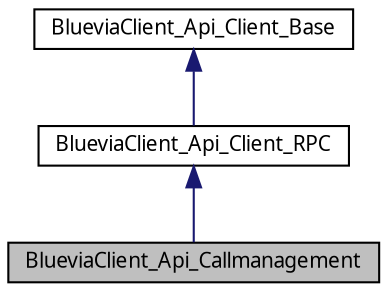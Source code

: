 digraph G
{
  bgcolor="transparent";
  edge [fontname="FreeSans.ttf",fontsize="10",labelfontname="FreeSans.ttf",labelfontsize="10"];
  node [fontname="FreeSans.ttf",fontsize="10",shape=record];
  Node1 [label="BlueviaClient_Api_Callmanagement",height=0.2,width=0.4,color="black", fillcolor="grey75", style="filled" fontcolor="black"];
  Node2 -> Node1 [dir=back,color="midnightblue",fontsize="10",style="solid",fontname="FreeSans.ttf"];
  Node2 [label="BlueviaClient_Api_Client_RPC",height=0.2,width=0.4,color="black",URL="$class_bluevia_client___api___client___r_p_c.html"];
  Node3 -> Node2 [dir=back,color="midnightblue",fontsize="10",style="solid",fontname="FreeSans.ttf"];
  Node3 [label="BlueviaClient_Api_Client_Base",height=0.2,width=0.4,color="black",URL="$class_bluevia_client___api___client___base.html"];
}
